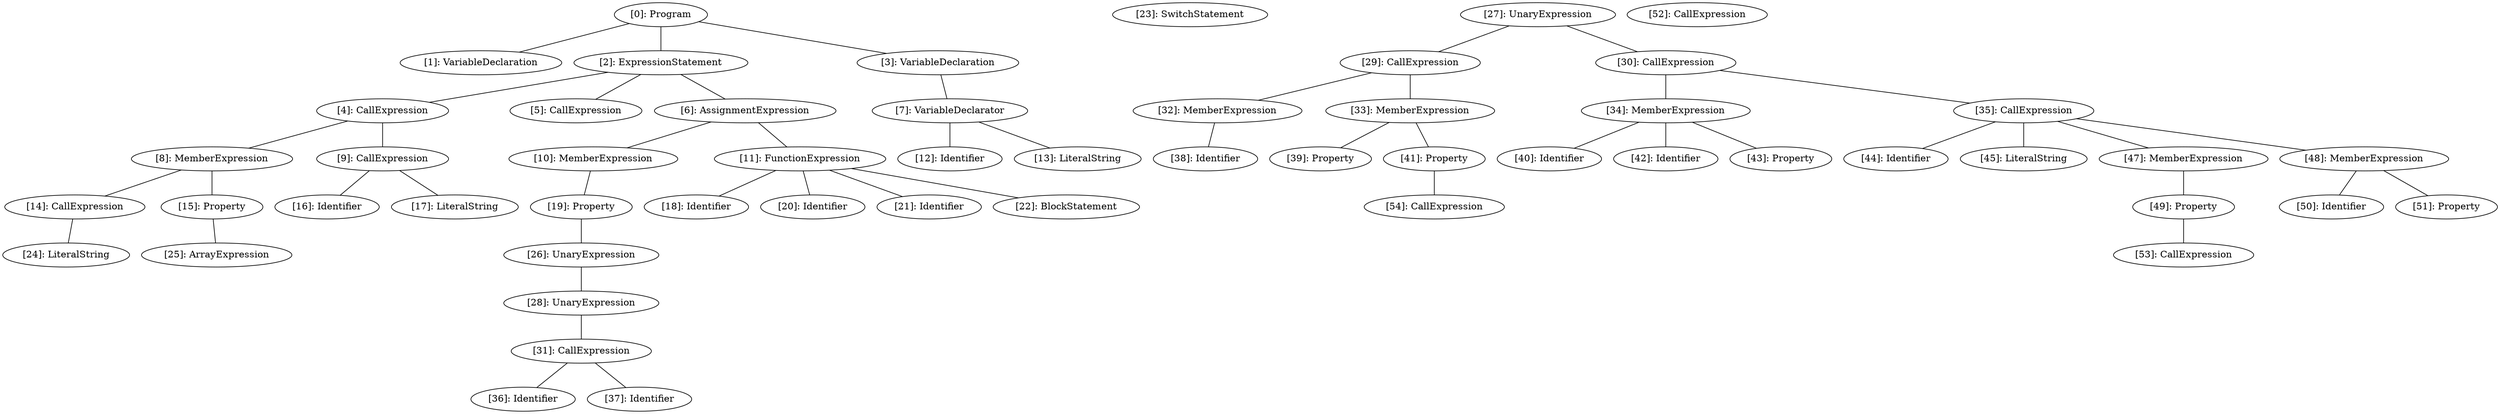 // Result
graph {
	0 [label="[0]: Program"]
	1 [label="[1]: VariableDeclaration"]
	2 [label="[2]: ExpressionStatement"]
	3 [label="[3]: VariableDeclaration"]
	4 [label="[4]: CallExpression"]
	5 [label="[5]: CallExpression"]
	6 [label="[6]: AssignmentExpression"]
	7 [label="[7]: VariableDeclarator"]
	8 [label="[8]: MemberExpression"]
	9 [label="[9]: CallExpression"]
	10 [label="[10]: MemberExpression"]
	11 [label="[11]: FunctionExpression"]
	12 [label="[12]: Identifier"]
	13 [label="[13]: LiteralString"]
	14 [label="[14]: CallExpression"]
	15 [label="[15]: Property"]
	16 [label="[16]: Identifier"]
	17 [label="[17]: LiteralString"]
	18 [label="[18]: Identifier"]
	19 [label="[19]: Property"]
	20 [label="[20]: Identifier"]
	21 [label="[21]: Identifier"]
	22 [label="[22]: BlockStatement"]
	23 [label="[23]: SwitchStatement"]
	24 [label="[24]: LiteralString"]
	25 [label="[25]: ArrayExpression"]
	26 [label="[26]: UnaryExpression"]
	27 [label="[27]: UnaryExpression"]
	28 [label="[28]: UnaryExpression"]
	29 [label="[29]: CallExpression"]
	30 [label="[30]: CallExpression"]
	31 [label="[31]: CallExpression"]
	32 [label="[32]: MemberExpression"]
	33 [label="[33]: MemberExpression"]
	34 [label="[34]: MemberExpression"]
	35 [label="[35]: CallExpression"]
	36 [label="[36]: Identifier"]
	37 [label="[37]: Identifier"]
	38 [label="[38]: Identifier"]
	39 [label="[39]: Property"]
	40 [label="[40]: Identifier"]
	41 [label="[41]: Property"]
	42 [label="[42]: Identifier"]
	43 [label="[43]: Property"]
	44 [label="[44]: Identifier"]
	45 [label="[45]: LiteralString"]
	47 [label="[47]: MemberExpression"]
	48 [label="[48]: MemberExpression"]
	49 [label="[49]: Property"]
	50 [label="[50]: Identifier"]
	51 [label="[51]: Property"]
	52 [label="[52]: CallExpression"]
	53 [label="[53]: CallExpression"]
	54 [label="[54]: CallExpression"]
	0 -- 1
	0 -- 2
	0 -- 3
	2 -- 4
	2 -- 5
	2 -- 6
	3 -- 7
	4 -- 8
	4 -- 9
	6 -- 10
	6 -- 11
	7 -- 12
	7 -- 13
	8 -- 14
	8 -- 15
	9 -- 16
	9 -- 17
	10 -- 19
	11 -- 18
	11 -- 20
	11 -- 21
	11 -- 22
	14 -- 24
	15 -- 25
	19 -- 26
	26 -- 28
	27 -- 29
	27 -- 30
	28 -- 31
	29 -- 32
	29 -- 33
	30 -- 34
	30 -- 35
	31 -- 36
	31 -- 37
	32 -- 38
	33 -- 39
	33 -- 41
	34 -- 40
	34 -- 42
	34 -- 43
	35 -- 44
	35 -- 45
	35 -- 47
	35 -- 48
	41 -- 54
	47 -- 49
	48 -- 50
	48 -- 51
	49 -- 53
}
